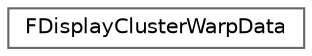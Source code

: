 digraph "Graphical Class Hierarchy"
{
 // INTERACTIVE_SVG=YES
 // LATEX_PDF_SIZE
  bgcolor="transparent";
  edge [fontname=Helvetica,fontsize=10,labelfontname=Helvetica,labelfontsize=10];
  node [fontname=Helvetica,fontsize=10,shape=box,height=0.2,width=0.4];
  rankdir="LR";
  Node0 [id="Node000000",label="FDisplayClusterWarpData",height=0.2,width=0.4,color="grey40", fillcolor="white", style="filled",URL="$d0/d67/structFDisplayClusterWarpData.html",tooltip="Internal warp data for the one context of the viewport."];
}
